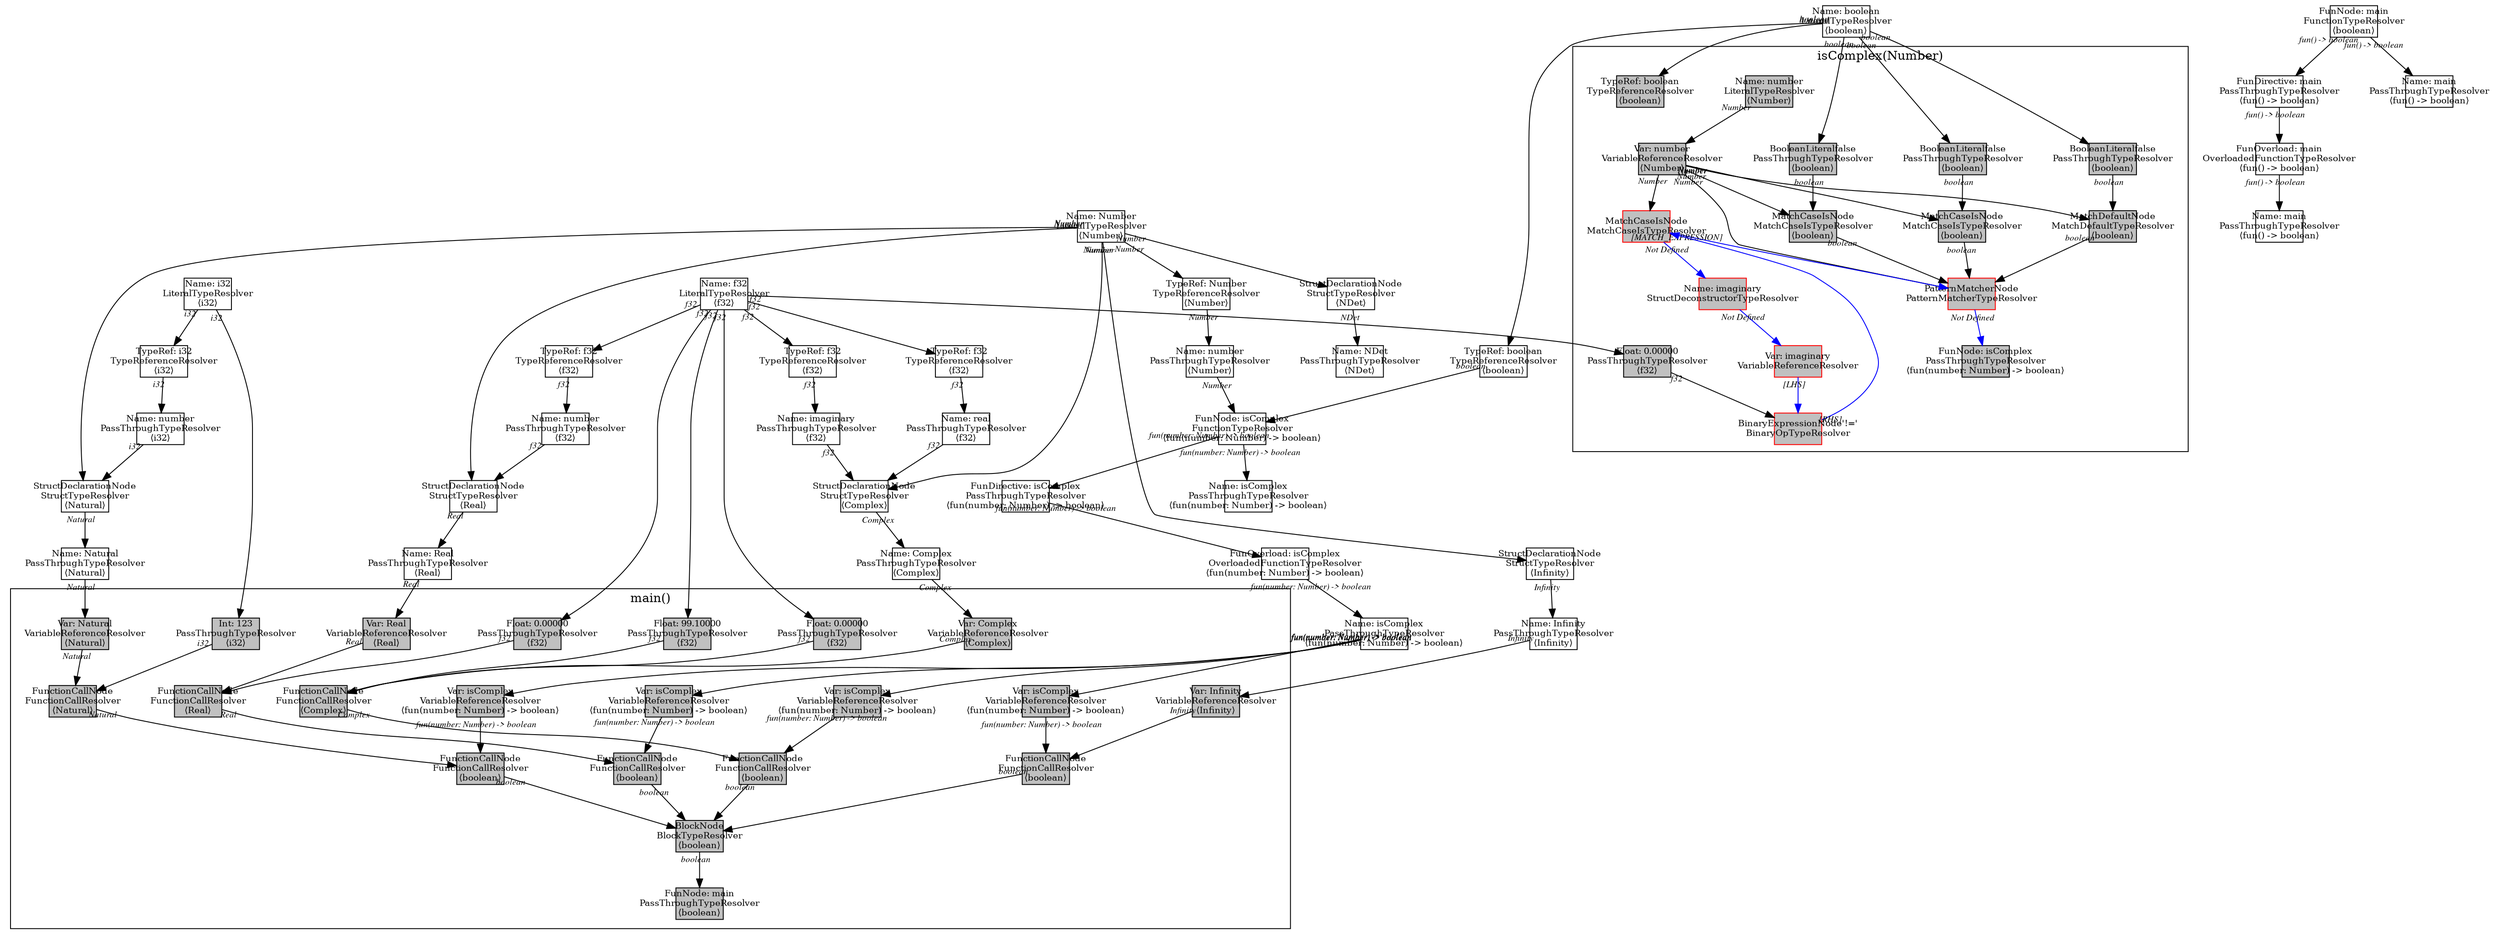 digraph Document {
  node [shape=box,fixedsize=shape fontsize=10]
  1 [label="Name: i32\nLiteralTypeResolver\n⟨i32⟩"];
  2 [label="Name: f32\nLiteralTypeResolver\n⟨f32⟩"];
  3 [label="Name: boolean\nLiteralTypeResolver\n⟨boolean⟩"];
  4 [label="Name: Number\nLiteralTypeResolver\n⟨Number⟩"];
  5 [label="StructDeclarationNode\nStructTypeResolver\n⟨Infinity⟩"];
  6 [label="Name: Infinity\nPassThroughTypeResolver\n⟨Infinity⟩"];
  7 [label="StructDeclarationNode\nStructTypeResolver\n⟨NDet⟩"];
  8 [label="Name: NDet\nPassThroughTypeResolver\n⟨NDet⟩"];
  9 [label="StructDeclarationNode\nStructTypeResolver\n⟨Real⟩"];
  10 [label="TypeRef: f32\nTypeReferenceResolver\n⟨f32⟩"];
  11 [label="Name: number\nPassThroughTypeResolver\n⟨f32⟩"];
  12 [label="Name: Real\nPassThroughTypeResolver\n⟨Real⟩"];
  13 [label="StructDeclarationNode\nStructTypeResolver\n⟨Natural⟩"];
  14 [label="TypeRef: i32\nTypeReferenceResolver\n⟨i32⟩"];
  15 [label="Name: number\nPassThroughTypeResolver\n⟨i32⟩"];
  16 [label="Name: Natural\nPassThroughTypeResolver\n⟨Natural⟩"];
  17 [label="StructDeclarationNode\nStructTypeResolver\n⟨Complex⟩"];
  18 [label="TypeRef: f32\nTypeReferenceResolver\n⟨f32⟩"];
  19 [label="Name: real\nPassThroughTypeResolver\n⟨f32⟩"];
  20 [label="TypeRef: f32\nTypeReferenceResolver\n⟨f32⟩"];
  21 [label="Name: imaginary\nPassThroughTypeResolver\n⟨f32⟩"];
  22 [label="Name: Complex\nPassThroughTypeResolver\n⟨Complex⟩"];
  23 [label="FunOverload: isComplex\nOverloadedFunctionTypeResolver\n⟨fun(number: Number) -> boolean⟩"];
  24 [label="FunDirective: isComplex\nPassThroughTypeResolver\n⟨fun(number: Number) -> boolean⟩"];
  25 [label="FunNode: isComplex\nFunctionTypeResolver\n⟨fun(number: Number) -> boolean⟩"];
  26 [label="TypeRef: Number\nTypeReferenceResolver\n⟨Number⟩"];
  27 [label="Name: number\nPassThroughTypeResolver\n⟨Number⟩"];
  28 [label="TypeRef: boolean\nTypeReferenceResolver\n⟨boolean⟩"];
  29 [label="Name: isComplex\nPassThroughTypeResolver\n⟨fun(number: Number) -> boolean⟩"];
  30 [label="Name: isComplex\nPassThroughTypeResolver\n⟨fun(number: Number) -> boolean⟩"];
  31 [label="FunOverload: main\nOverloadedFunctionTypeResolver\n⟨fun() -> boolean⟩"];
  32 [label="FunDirective: main\nPassThroughTypeResolver\n⟨fun() -> boolean⟩"];
  33 [label="FunNode: main\nFunctionTypeResolver\n⟨boolean⟩"];
  34 [label="Name: main\nPassThroughTypeResolver\n⟨fun() -> boolean⟩"];
  35 [label="Name: main\nPassThroughTypeResolver\n⟨fun() -> boolean⟩"];
  subgraph cluster0 {
    node [style=filled, fillcolor=grey];
    36 [label="BlockNode\nBlockTypeResolver\n⟨boolean⟩"];
    37 [label="FunctionCallNode\nFunctionCallResolver\n⟨boolean⟩"];
    38 [label="Var: isComplex\nVariableReferenceResolver\n⟨fun(number: Number) -> boolean⟩"];
    39 [label="Var: Infinity\nVariableReferenceResolver\n⟨Infinity⟩"];
    40 [label="FunctionCallNode\nFunctionCallResolver\n⟨boolean⟩"];
    41 [label="Var: isComplex\nVariableReferenceResolver\n⟨fun(number: Number) -> boolean⟩"];
    42 [label="FunctionCallNode\nFunctionCallResolver\n⟨Real⟩"];
    43 [label="Var: Real\nVariableReferenceResolver\n⟨Real⟩"];
    44 [label="Float: 0.00000\nPassThroughTypeResolver\n⟨f32⟩"];
    45 [label="FunctionCallNode\nFunctionCallResolver\n⟨boolean⟩"];
    46 [label="Var: isComplex\nVariableReferenceResolver\n⟨fun(number: Number) -> boolean⟩"];
    47 [label="FunctionCallNode\nFunctionCallResolver\n⟨Natural⟩"];
    48 [label="Var: Natural\nVariableReferenceResolver\n⟨Natural⟩"];
    49 [label="Int: 123\nPassThroughTypeResolver\n⟨i32⟩"];
    50 [label="FunctionCallNode\nFunctionCallResolver\n⟨boolean⟩"];
    51 [label="Var: isComplex\nVariableReferenceResolver\n⟨fun(number: Number) -> boolean⟩"];
    52 [label="FunctionCallNode\nFunctionCallResolver\n⟨Complex⟩"];
    53 [label="Var: Complex\nVariableReferenceResolver\n⟨Complex⟩"];
    54 [label="Float: 0.00000\nPassThroughTypeResolver\n⟨f32⟩"];
    55 [label="Float: 99.10000\nPassThroughTypeResolver\n⟨f32⟩"];
    56 [label="FunNode: main\nPassThroughTypeResolver\n⟨boolean⟩"];
    36 -> 56[taillabel="boolean" labeldistance="1" fontname="times  italic" fontsize = 10 color="black" ];
    37 -> 36[taillabel="boolean" labeldistance="1" fontname="times  italic" fontsize = 10 color="black" ];
    38 -> 37[taillabel="fun(number: Number) -> boolean" labeldistance="1" fontname="times  italic" fontsize = 10 color="black" ];
    39 -> 37[taillabel="Infinity" labeldistance="1" fontname="times  italic" fontsize = 10 color="black" ];
    40 -> 36[taillabel="boolean" labeldistance="1" fontname="times  italic" fontsize = 10 color="black" ];
    41 -> 40[taillabel="fun(number: Number) -> boolean" labeldistance="1" fontname="times  italic" fontsize = 10 color="black" ];
    42 -> 40[taillabel="Real" labeldistance="1" fontname="times  italic" fontsize = 10 color="black" ];
    43 -> 42[taillabel="Real" labeldistance="1" fontname="times  italic" fontsize = 10 color="black" ];
    44 -> 42[taillabel="f32" labeldistance="1" fontname="times  italic" fontsize = 10 color="black" ];
    45 -> 36[taillabel="boolean" labeldistance="1" fontname="times  italic" fontsize = 10 color="black" ];
    46 -> 45[taillabel="fun(number: Number) -> boolean" labeldistance="1" fontname="times  italic" fontsize = 10 color="black" ];
    47 -> 45[taillabel="Natural" labeldistance="1" fontname="times  italic" fontsize = 10 color="black" ];
    48 -> 47[taillabel="Natural" labeldistance="1" fontname="times  italic" fontsize = 10 color="black" ];
    49 -> 47[taillabel="i32" labeldistance="1" fontname="times  italic" fontsize = 10 color="black" ];
    50 -> 36[taillabel="boolean" labeldistance="1" fontname="times  italic" fontsize = 10 color="black" ];
    51 -> 50[taillabel="fun(number: Number) -> boolean" labeldistance="1" fontname="times  italic" fontsize = 10 color="black" ];
    52 -> 50[taillabel="Complex" labeldistance="1" fontname="times  italic" fontsize = 10 color="black" ];
    53 -> 52[taillabel="Complex" labeldistance="1" fontname="times  italic" fontsize = 10 color="black" ];
    54 -> 52[taillabel="f32" labeldistance="1" fontname="times  italic" fontsize = 10 color="black" ];
    55 -> 52[taillabel="f32" labeldistance="1" fontname="times  italic" fontsize = 10 color="black" ];
  label = "main()";
}
  subgraph cluster1 {
    node [style=filled, fillcolor=grey];
    57 [label="Name: number\nLiteralTypeResolver\n⟨Number⟩"];
    58 [label="PatternMatcherNode\nPatternMatcherTypeResolver", color=red];
    59 [label="Var: number\nVariableReferenceResolver\n⟨Number⟩"];
    60 [label="MatchCaseIsNode\nMatchCaseIsTypeResolver\n⟨boolean⟩"];
    61 [label="BooleanLiteralfalse\nPassThroughTypeResolver\n⟨boolean⟩"];
    62 [label="MatchCaseIsNode\nMatchCaseIsTypeResolver\n⟨boolean⟩"];
    63 [label="BooleanLiteralfalse\nPassThroughTypeResolver\n⟨boolean⟩"];
    64 [label="MatchCaseIsNode\nMatchCaseIsTypeResolver", color=red];
    65 [label="Name: imaginary\nStructDeconstructorTypeResolver", color=red];
    66 [label="BinaryExpressionNode'!='\nBinaryOpTypeResolver", color=red];
    67 [label="Var: imaginary\nVariableReferenceResolver", color=red];
    68 [label="Float: 0.00000\nPassThroughTypeResolver\n⟨f32⟩"];
    69 [label="MatchDefaultNode\nMatchDefaultTypeResolver\n⟨boolean⟩"];
    70 [label="BooleanLiteralfalse\nPassThroughTypeResolver\n⟨boolean⟩"];
    71 [label="FunNode: isComplex\nPassThroughTypeResolver\n⟨fun(number: Number) -> boolean⟩"];
    72 [label="TypeRef: boolean\nTypeReferenceResolver\n⟨boolean⟩"];
    57 -> 59[taillabel="Number" labeldistance="1" fontname="times  italic" fontsize = 10 color="black" ];
    58 -> 71[taillabel="Not Defined" labeldistance="1" fontname="times  italic" fontsize = 10 color="blue" ];
    59 -> 58[taillabel="Number" labeldistance="1" fontname="times  italic" fontsize = 10 color="black" ];
    59 -> 60[taillabel="Number" labeldistance="1" fontname="times  italic" fontsize = 10 color="black" ];
    59 -> 62[taillabel="Number" labeldistance="1" fontname="times  italic" fontsize = 10 color="black" ];
    59 -> 64[taillabel="Number" labeldistance="1" fontname="times  italic" fontsize = 10 color="black" ];
    59 -> 69[taillabel="Number" labeldistance="1" fontname="times  italic" fontsize = 10 color="black" ];
    60 -> 58[taillabel="boolean" labeldistance="1" fontname="times  italic" fontsize = 10 color="black" ];
    61 -> 60[taillabel="boolean" labeldistance="1" fontname="times  italic" fontsize = 10 color="black" ];
    62 -> 58[taillabel="boolean" labeldistance="1" fontname="times  italic" fontsize = 10 color="black" ];
    63 -> 62[taillabel="boolean" labeldistance="1" fontname="times  italic" fontsize = 10 color="black" ];
    64 -> 65[taillabel="Not Defined" labeldistance="1" fontname="times  italic" fontsize = 10 color="blue" ];
    64 -> 58[taillabel="[MATCH_EXPRESSION]" labeldistance="1" fontname="times  italic" fontsize = 10 color="blue" ];
    65 -> 67[taillabel="Not Defined" labeldistance="1" fontname="times  italic" fontsize = 10 color="blue" ];
    66 -> 64[taillabel="[RHS]" labeldistance="1" fontname="times  italic" fontsize = 10 color="blue" ];
    67 -> 66[taillabel="[LHS]" labeldistance="1" fontname="times  italic" fontsize = 10 color="blue" ];
    68 -> 66[taillabel="f32" labeldistance="1" fontname="times  italic" fontsize = 10 color="black" ];
    69 -> 58[taillabel="boolean" labeldistance="1" fontname="times  italic" fontsize = 10 color="black" ];
    70 -> 69[taillabel="boolean" labeldistance="1" fontname="times  italic" fontsize = 10 color="black" ];
  label = "isComplex(Number)";
}
  1 -> 14[taillabel="i32" labeldistance="1" fontname="times  italic" fontsize = 10 color="black" ];
  1 -> 49[taillabel="i32" labeldistance="1" fontname="times  italic" fontsize = 10 color="black" ];
  2 -> 10[taillabel="f32" labeldistance="1" fontname="times  italic" fontsize = 10 color="black" ];
  2 -> 18[taillabel="f32" labeldistance="1" fontname="times  italic" fontsize = 10 color="black" ];
  2 -> 20[taillabel="f32" labeldistance="1" fontname="times  italic" fontsize = 10 color="black" ];
  2 -> 44[taillabel="f32" labeldistance="1" fontname="times  italic" fontsize = 10 color="black" ];
  2 -> 54[taillabel="f32" labeldistance="1" fontname="times  italic" fontsize = 10 color="black" ];
  2 -> 55[taillabel="f32" labeldistance="1" fontname="times  italic" fontsize = 10 color="black" ];
  2 -> 68[taillabel="f32" labeldistance="1" fontname="times  italic" fontsize = 10 color="black" ];
  3 -> 28[taillabel="boolean" labeldistance="1" fontname="times  italic" fontsize = 10 color="black" ];
  3 -> 61[taillabel="boolean" labeldistance="1" fontname="times  italic" fontsize = 10 color="black" ];
  3 -> 63[taillabel="boolean" labeldistance="1" fontname="times  italic" fontsize = 10 color="black" ];
  3 -> 70[taillabel="boolean" labeldistance="1" fontname="times  italic" fontsize = 10 color="black" ];
  3 -> 72[taillabel="boolean" labeldistance="1" fontname="times  italic" fontsize = 10 color="black" ];
  4 -> 5[taillabel="Number" labeldistance="1" fontname="times  italic" fontsize = 10 color="black" ];
  4 -> 7[taillabel="Number" labeldistance="1" fontname="times  italic" fontsize = 10 color="black" ];
  4 -> 9[taillabel="Number" labeldistance="1" fontname="times  italic" fontsize = 10 color="black" ];
  4 -> 13[taillabel="Number" labeldistance="1" fontname="times  italic" fontsize = 10 color="black" ];
  4 -> 17[taillabel="Number" labeldistance="1" fontname="times  italic" fontsize = 10 color="black" ];
  4 -> 26[taillabel="Number" labeldistance="1" fontname="times  italic" fontsize = 10 color="black" ];
  5 -> 6[taillabel="Infinity" labeldistance="1" fontname="times  italic" fontsize = 10 color="black" ];
  6 -> 39[taillabel="Infinity" labeldistance="1" fontname="times  italic" fontsize = 10 color="black" ];
  7 -> 8[taillabel="NDet" labeldistance="1" fontname="times  italic" fontsize = 10 color="black" ];
  9 -> 12[taillabel="Real" labeldistance="1" fontname="times  italic" fontsize = 10 color="black" ];
  10 -> 11[taillabel="f32" labeldistance="1" fontname="times  italic" fontsize = 10 color="black" ];
  11 -> 9[taillabel="f32" labeldistance="1" fontname="times  italic" fontsize = 10 color="black" ];
  12 -> 43[taillabel="Real" labeldistance="1" fontname="times  italic" fontsize = 10 color="black" ];
  13 -> 16[taillabel="Natural" labeldistance="1" fontname="times  italic" fontsize = 10 color="black" ];
  14 -> 15[taillabel="i32" labeldistance="1" fontname="times  italic" fontsize = 10 color="black" ];
  15 -> 13[taillabel="i32" labeldistance="1" fontname="times  italic" fontsize = 10 color="black" ];
  16 -> 48[taillabel="Natural" labeldistance="1" fontname="times  italic" fontsize = 10 color="black" ];
  17 -> 22[taillabel="Complex" labeldistance="1" fontname="times  italic" fontsize = 10 color="black" ];
  18 -> 19[taillabel="f32" labeldistance="1" fontname="times  italic" fontsize = 10 color="black" ];
  19 -> 17[taillabel="f32" labeldistance="1" fontname="times  italic" fontsize = 10 color="black" ];
  20 -> 21[taillabel="f32" labeldistance="1" fontname="times  italic" fontsize = 10 color="black" ];
  21 -> 17[taillabel="f32" labeldistance="1" fontname="times  italic" fontsize = 10 color="black" ];
  22 -> 53[taillabel="Complex" labeldistance="1" fontname="times  italic" fontsize = 10 color="black" ];
  23 -> 30[taillabel="fun(number: Number) -> boolean" labeldistance="1" fontname="times  italic" fontsize = 10 color="black" ];
  24 -> 23[taillabel="fun(number: Number) -> boolean" labeldistance="1" fontname="times  italic" fontsize = 10 color="black" ];
  25 -> 29[taillabel="fun(number: Number) -> boolean" labeldistance="1" fontname="times  italic" fontsize = 10 color="black" ];
  25 -> 24[taillabel="fun(number: Number) -> boolean" labeldistance="1" fontname="times  italic" fontsize = 10 color="black" ];
  26 -> 27[taillabel="Number" labeldistance="1" fontname="times  italic" fontsize = 10 color="black" ];
  27 -> 25[taillabel="Number" labeldistance="1" fontname="times  italic" fontsize = 10 color="black" ];
  28 -> 25[taillabel="boolean" labeldistance="1" fontname="times  italic" fontsize = 10 color="black" ];
  30 -> 38[taillabel="fun(number: Number) -> boolean" labeldistance="1" fontname="times  italic" fontsize = 10 color="black" ];
  30 -> 41[taillabel="fun(number: Number) -> boolean" labeldistance="1" fontname="times  italic" fontsize = 10 color="black" ];
  30 -> 46[taillabel="fun(number: Number) -> boolean" labeldistance="1" fontname="times  italic" fontsize = 10 color="black" ];
  30 -> 51[taillabel="fun(number: Number) -> boolean" labeldistance="1" fontname="times  italic" fontsize = 10 color="black" ];
  31 -> 35[taillabel="fun() -> boolean" labeldistance="1" fontname="times  italic" fontsize = 10 color="black" ];
  32 -> 31[taillabel="fun() -> boolean" labeldistance="1" fontname="times  italic" fontsize = 10 color="black" ];
  33 -> 34[taillabel="fun() -> boolean" labeldistance="1" fontname="times  italic" fontsize = 10 color="black" ];
  33 -> 32[taillabel="fun() -> boolean" labeldistance="1" fontname="times  italic" fontsize = 10 color="black" ];
  label="";
}
